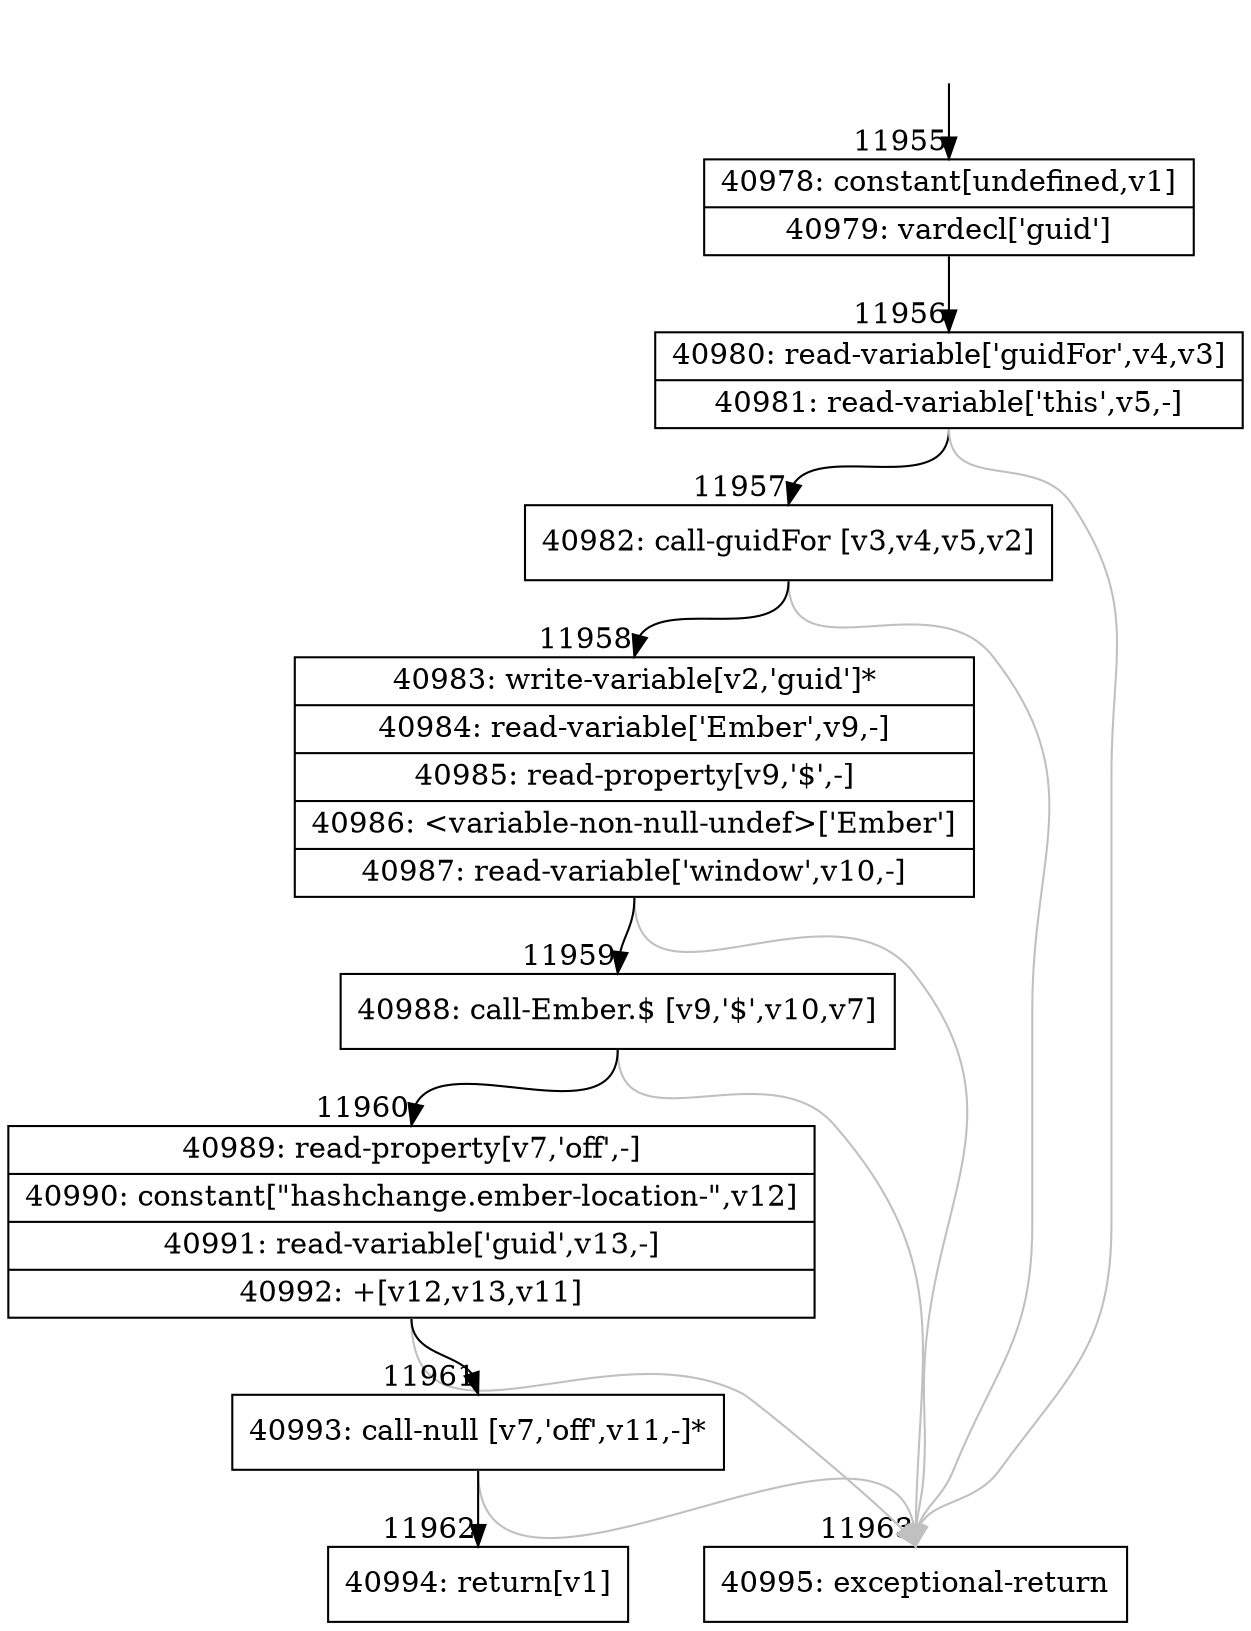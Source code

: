 digraph {
rankdir="TD"
BB_entry985[shape=none,label=""];
BB_entry985 -> BB11955 [tailport=s, headport=n, headlabel="    11955"]
BB11955 [shape=record label="{40978: constant[undefined,v1]|40979: vardecl['guid']}" ] 
BB11955 -> BB11956 [tailport=s, headport=n, headlabel="      11956"]
BB11956 [shape=record label="{40980: read-variable['guidFor',v4,v3]|40981: read-variable['this',v5,-]}" ] 
BB11956 -> BB11957 [tailport=s, headport=n, headlabel="      11957"]
BB11956 -> BB11963 [tailport=s, headport=n, color=gray, headlabel="      11963"]
BB11957 [shape=record label="{40982: call-guidFor [v3,v4,v5,v2]}" ] 
BB11957 -> BB11958 [tailport=s, headport=n, headlabel="      11958"]
BB11957 -> BB11963 [tailport=s, headport=n, color=gray]
BB11958 [shape=record label="{40983: write-variable[v2,'guid']*|40984: read-variable['Ember',v9,-]|40985: read-property[v9,'$',-]|40986: \<variable-non-null-undef\>['Ember']|40987: read-variable['window',v10,-]}" ] 
BB11958 -> BB11959 [tailport=s, headport=n, headlabel="      11959"]
BB11958 -> BB11963 [tailport=s, headport=n, color=gray]
BB11959 [shape=record label="{40988: call-Ember.$ [v9,'$',v10,v7]}" ] 
BB11959 -> BB11960 [tailport=s, headport=n, headlabel="      11960"]
BB11959 -> BB11963 [tailport=s, headport=n, color=gray]
BB11960 [shape=record label="{40989: read-property[v7,'off',-]|40990: constant[\"hashchange.ember-location-\",v12]|40991: read-variable['guid',v13,-]|40992: +[v12,v13,v11]}" ] 
BB11960 -> BB11961 [tailport=s, headport=n, headlabel="      11961"]
BB11960 -> BB11963 [tailport=s, headport=n, color=gray]
BB11961 [shape=record label="{40993: call-null [v7,'off',v11,-]*}" ] 
BB11961 -> BB11962 [tailport=s, headport=n, headlabel="      11962"]
BB11961 -> BB11963 [tailport=s, headport=n, color=gray]
BB11962 [shape=record label="{40994: return[v1]}" ] 
BB11963 [shape=record label="{40995: exceptional-return}" ] 
//#$~ 22068
}
